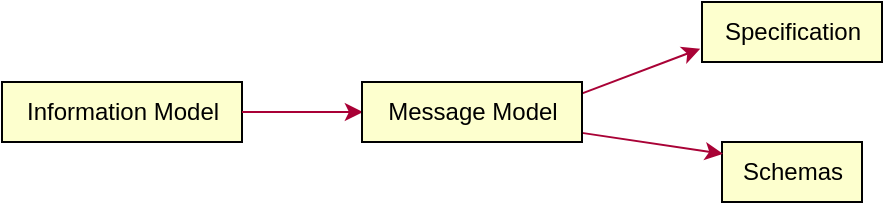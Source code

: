 <mxfile version="24.7.14">
  <diagram name="Page-1" id="9tQ1tSP2HzV1Um7QykBu">
    <mxGraphModel dx="488" dy="415" grid="1" gridSize="10" guides="1" tooltips="1" connect="1" arrows="1" fold="1" page="1" pageScale="1" pageWidth="827" pageHeight="1169" math="0" shadow="0">
      <root>
        <mxCell id="0" />
        <mxCell id="1" parent="0" />
        <mxCell id="79HcCydVd74SoJ2JFvNs-2" value="Information Model" style="text;html=1;align=center;verticalAlign=middle;resizable=0;points=[];autosize=1;strokeColor=default;fillColor=#fdffce;" vertex="1" parent="1">
          <mxGeometry x="30" y="150" width="120" height="30" as="geometry" />
        </mxCell>
        <mxCell id="79HcCydVd74SoJ2JFvNs-4" value="Specification" style="text;html=1;align=center;verticalAlign=middle;resizable=0;points=[];autosize=1;strokeColor=default;fillColor=#fdffce;" vertex="1" parent="1">
          <mxGeometry x="380" y="110" width="90" height="30" as="geometry" />
        </mxCell>
        <mxCell id="79HcCydVd74SoJ2JFvNs-5" style="rounded=0;orthogonalLoop=1;jettySize=auto;html=1;entryX=0.004;entryY=0.5;entryDx=0;entryDy=0;entryPerimeter=0;strokeColor=#a90036;" edge="1" parent="1" source="79HcCydVd74SoJ2JFvNs-2" target="79HcCydVd74SoJ2JFvNs-3">
          <mxGeometry relative="1" as="geometry" />
        </mxCell>
        <mxCell id="79HcCydVd74SoJ2JFvNs-6" value="Schemas" style="text;html=1;align=center;verticalAlign=middle;resizable=0;points=[];autosize=1;strokeColor=default;fillColor=#fdffce;" vertex="1" parent="1">
          <mxGeometry x="390" y="180" width="70" height="30" as="geometry" />
        </mxCell>
        <mxCell id="79HcCydVd74SoJ2JFvNs-7" style="rounded=0;orthogonalLoop=1;jettySize=auto;html=1;entryX=-0.01;entryY=0.779;entryDx=0;entryDy=0;entryPerimeter=0;exitX=0.995;exitY=0.197;exitDx=0;exitDy=0;exitPerimeter=0;strokeColor=#a90236;" edge="1" parent="1" source="79HcCydVd74SoJ2JFvNs-3" target="79HcCydVd74SoJ2JFvNs-4">
          <mxGeometry relative="1" as="geometry" />
        </mxCell>
        <mxCell id="79HcCydVd74SoJ2JFvNs-8" style="rounded=0;orthogonalLoop=1;jettySize=auto;html=1;entryX=0.007;entryY=0.197;entryDx=0;entryDy=0;entryPerimeter=0;exitX=0.999;exitY=0.848;exitDx=0;exitDy=0;exitPerimeter=0;strokeColor=#a90236;" edge="1" parent="1" source="79HcCydVd74SoJ2JFvNs-3" target="79HcCydVd74SoJ2JFvNs-6">
          <mxGeometry relative="1" as="geometry" />
        </mxCell>
        <mxCell id="79HcCydVd74SoJ2JFvNs-3" value="Message Model" style="text;html=1;align=center;verticalAlign=middle;resizable=0;points=[];autosize=1;strokeColor=default;fillColor=#fdffce;" vertex="1" parent="1">
          <mxGeometry x="210" y="150" width="110" height="30" as="geometry" />
        </mxCell>
      </root>
    </mxGraphModel>
  </diagram>
</mxfile>
